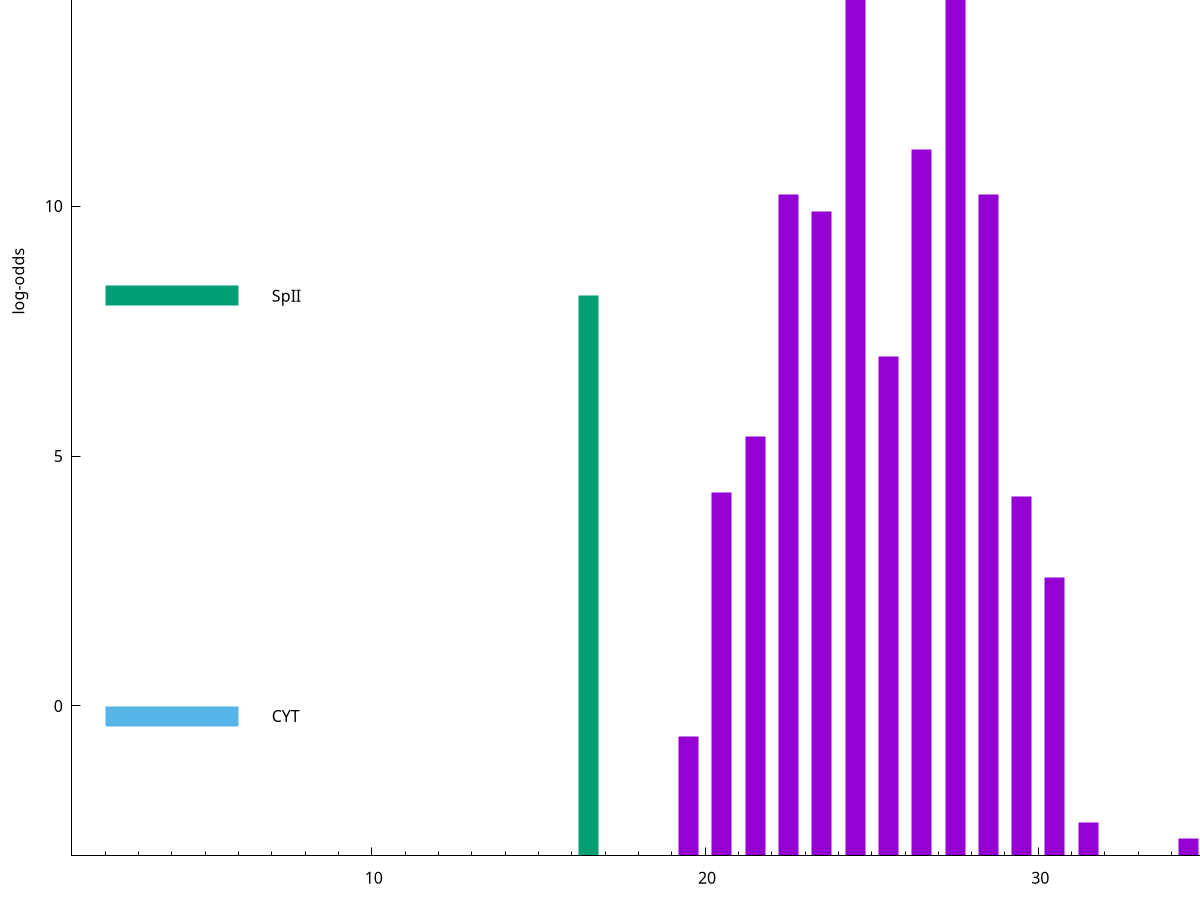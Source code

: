 set title "LipoP predictions for SRR4017833.gff"
set size 2., 1.4
set xrange [1:70] 
set mxtics 10
set yrange [-3:20]
set y2range [0:23]
set ylabel "log-odds"
set term postscript eps color solid "Helvetica" 30
set output "SRR4017833.gff156.eps"
set arrow from 2,16.8628 to 6,16.8628 nohead lt 1 lw 20
set label "SpI" at 7,16.8628
set arrow from 2,8.20509 to 6,8.20509 nohead lt 2 lw 20
set label "SpII" at 7,8.20509
set arrow from 2,-0.200913 to 6,-0.200913 nohead lt 3 lw 20
set label "CYT" at 7,-0.200913
set arrow from 2,16.8628 to 6,16.8628 nohead lt 1 lw 20
set label "SpI" at 7,16.8628
# NOTE: The scores below are the log-odds scores with the threshold
# NOTE: subtracted (a hack to make gnuplot make the histogram all
# NOTE: look nice).
plot "-" axes x1y2 title "" with impulses lt 2 lw 20, "-" axes x1y2 title "" with impulses lt 1 lw 20
16.500000 11.205090
e
24.500000 19.436700
27.500000 17.590700
26.500000 14.135800
28.500000 13.231000
22.500000 13.222600
23.500000 12.885830
25.500000 9.988880
21.500000 8.381310
20.500000 7.268350
29.500000 7.199840
30.500000 5.562100
19.500000 2.390919
31.500000 0.675590
34.500000 0.354280
e
exit
